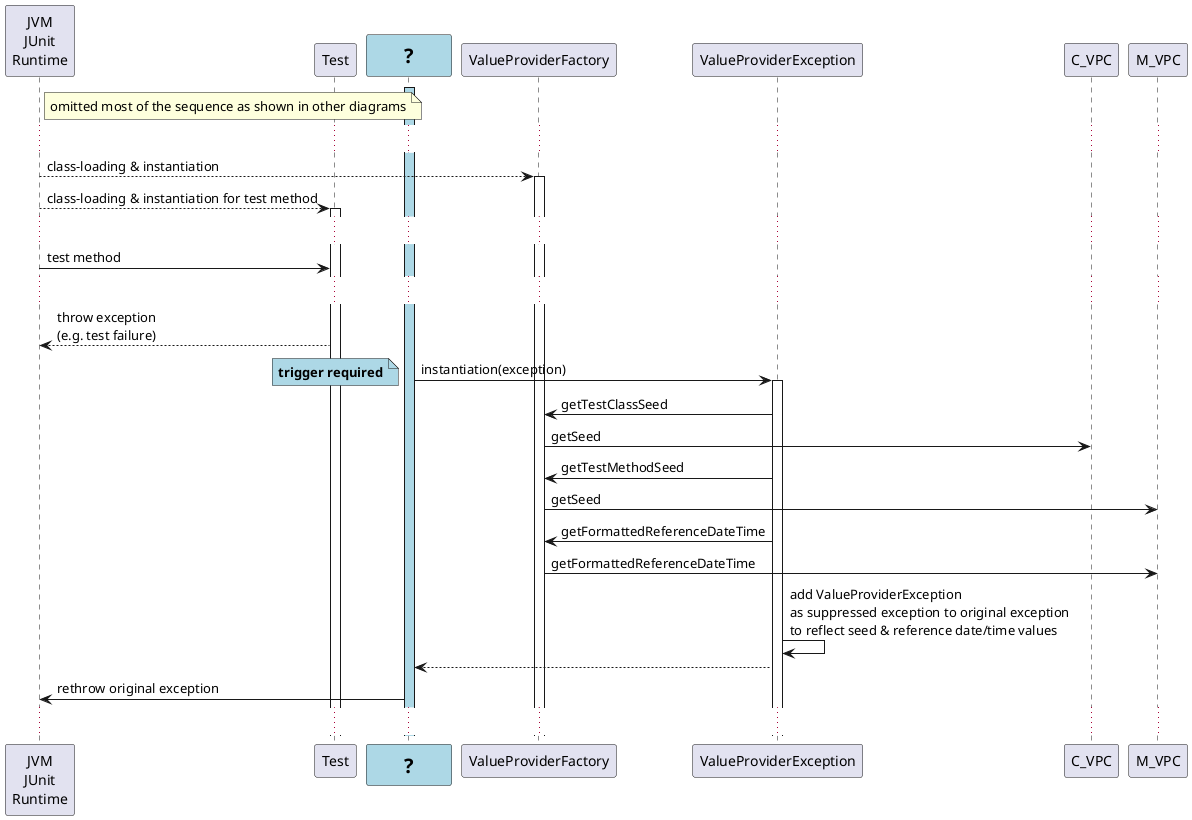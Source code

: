 @startuml
participant "JVM\nJUnit\nRuntime" as JVM
note right of JVM : omitted most of the sequence as shown in other diagrams
participant "Test" as T_A
participant "<b><size:20>      ?      </size></b>" as TBI #lightblue
activate TBI #lightblue
participant "ValueProviderFactory" as VPF
participant "ValueProviderException" as EX
...

JVM --> VPF : class-loading & instantiation
activate VPF

JVM --> T_A : class-loading & instantiation for test method
activate T_A
...
JVM -> T_A : test method
...
T_A --> JVM : throw exception\n(e.g. test failure)
TBI -> EX : instantiation(exception)
note left #lightblue : <b>trigger required</b>
activate EX
EX -> VPF : getTestClassSeed
VPF -> C_VPC : getSeed
EX -> VPF : getTestMethodSeed
VPF -> M_VPC : getSeed
EX -> VPF : getFormattedReferenceDateTime
VPF -> M_VPC : getFormattedReferenceDateTime
EX -> EX : add ValueProviderException\nas suppressed exception to original exception\nto reflect seed & reference date/time values
EX --> TBI
TBI -> JVM: rethrow original exception
...

@enduml